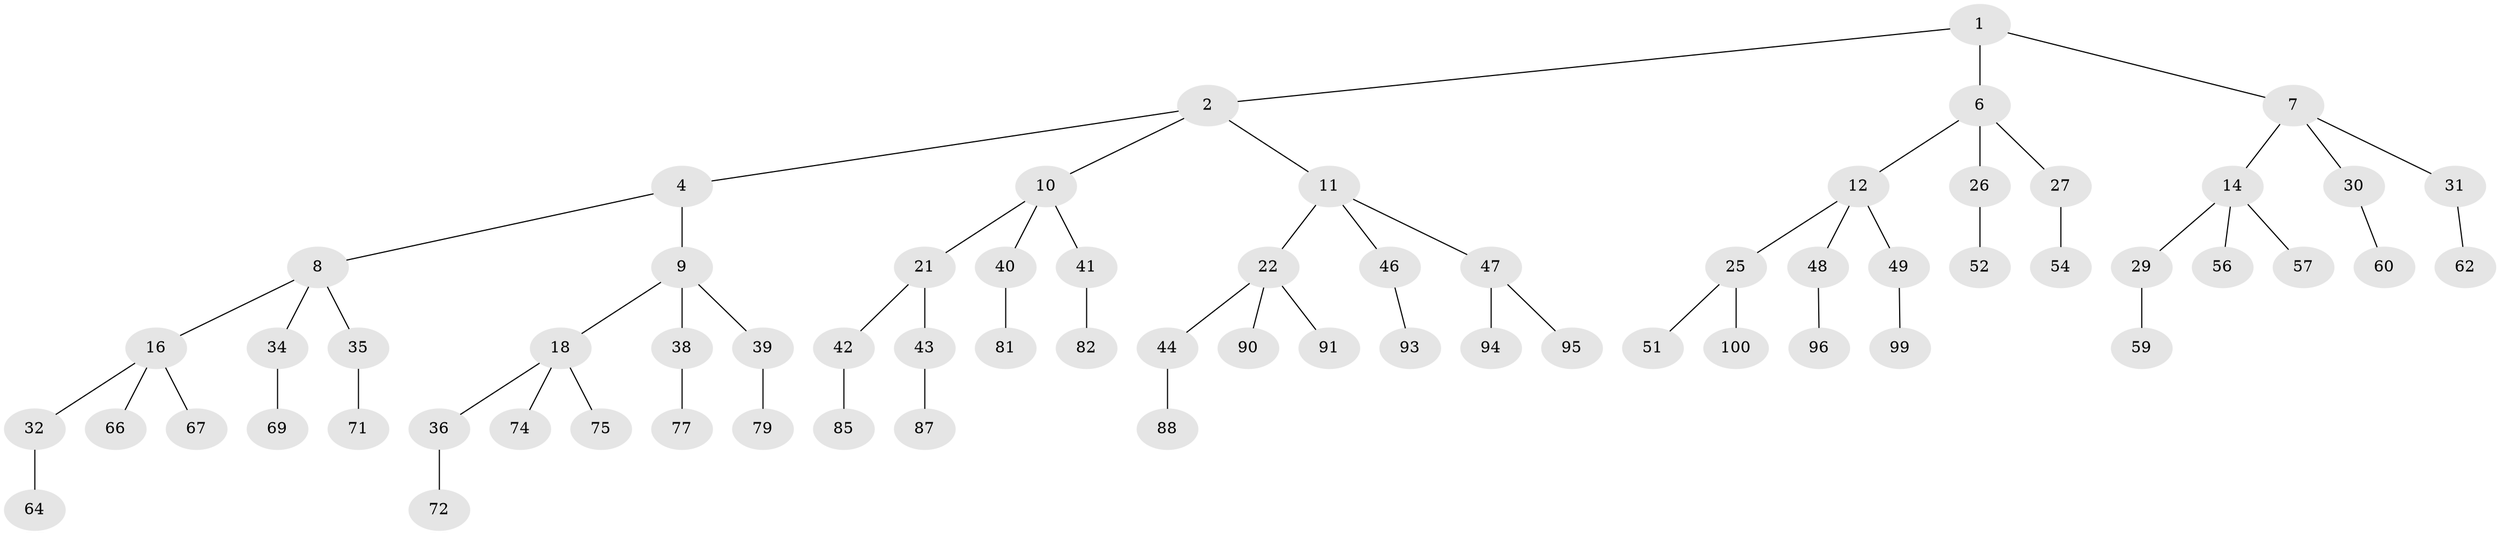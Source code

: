 // original degree distribution, {2: 0.02, 3: 0.48, 1: 0.5}
// Generated by graph-tools (version 1.1) at 2025/38/02/21/25 10:38:56]
// undirected, 67 vertices, 66 edges
graph export_dot {
graph [start="1"]
  node [color=gray90,style=filled];
  1 [super="+3"];
  2 [latent=1,super="+5"];
  4 [latent=0.5];
  6 [latent=0.5,super="+13"];
  7 [latent=0.5,super="+15"];
  8 [latent=0.333333,super="+17"];
  9 [latent=0.333333,super="+19"];
  10 [latent=0.333333,super="+20"];
  11 [latent=0.333333,super="+23"];
  12 [latent=0.333333,super="+24"];
  14 [latent=0.333333,super="+28"];
  16 [latent=0.25,super="+33"];
  18 [latent=0.25,super="+37"];
  21 [latent=0.25];
  22 [latent=0.25,super="+45"];
  25 [latent=0.25,super="+50"];
  26 [latent=0.25,super="+53"];
  27 [latent=0.25,super="+55"];
  29 [latent=0.25,super="+58"];
  30 [latent=0.25,super="+61"];
  31 [latent=0.25,super="+63"];
  32 [latent=0.2,super="+65"];
  34 [latent=0.2,super="+68"];
  35 [latent=0.2,super="+70"];
  36 [latent=0.2,super="+73"];
  38 [latent=0.2,super="+76"];
  39 [latent=0.2,super="+78"];
  40 [latent=0.2,super="+80"];
  41 [latent=0.2,super="+83"];
  42 [latent=0.2,super="+84"];
  43 [latent=0.2,super="+86"];
  44 [latent=0.2,super="+89"];
  46 [latent=0.2,super="+92"];
  47 [latent=0.2];
  48 [latent=0.2,super="+97"];
  49 [latent=0.2,super="+98"];
  51 [latent=0.2];
  52 [latent=0.2];
  54 [latent=0.2];
  56 [latent=0.2];
  57 [latent=0.2];
  59 [latent=0.2];
  60 [latent=0.2];
  62 [latent=0.2];
  64 [latent=0.166667];
  66 [latent=0.166667];
  67 [latent=0.166667];
  69 [latent=0.166667];
  71 [latent=0.166667];
  72 [latent=0.166667];
  74 [latent=0.166667];
  75 [latent=0.166667];
  77 [latent=0.166667];
  79 [latent=0.166667];
  81 [latent=0.166667];
  82 [latent=0.166667];
  85 [latent=0.166667];
  87 [latent=0.166667];
  88 [latent=0.166667];
  90 [latent=0.166667];
  91 [latent=0.166667];
  93 [latent=0.166667];
  94 [latent=0.166667];
  95 [latent=0.166667];
  96 [latent=0.166667];
  99 [latent=0.166667];
  100 [latent=0.166667];
  1 -- 2;
  1 -- 6;
  1 -- 7;
  2 -- 4;
  2 -- 11;
  2 -- 10;
  4 -- 8;
  4 -- 9;
  6 -- 12;
  6 -- 26;
  6 -- 27;
  7 -- 14;
  7 -- 31;
  7 -- 30;
  8 -- 16;
  8 -- 34;
  8 -- 35;
  9 -- 18;
  9 -- 38;
  9 -- 39;
  10 -- 21;
  10 -- 40;
  10 -- 41;
  11 -- 22;
  11 -- 46;
  11 -- 47;
  12 -- 25;
  12 -- 48;
  12 -- 49;
  14 -- 29;
  14 -- 56;
  14 -- 57;
  16 -- 32;
  16 -- 66;
  16 -- 67;
  18 -- 36;
  18 -- 75;
  18 -- 74;
  21 -- 42;
  21 -- 43;
  22 -- 44;
  22 -- 90;
  22 -- 91;
  25 -- 51;
  25 -- 100;
  26 -- 52;
  27 -- 54;
  29 -- 59;
  30 -- 60;
  31 -- 62;
  32 -- 64;
  34 -- 69;
  35 -- 71;
  36 -- 72;
  38 -- 77;
  39 -- 79;
  40 -- 81;
  41 -- 82;
  42 -- 85;
  43 -- 87;
  44 -- 88;
  46 -- 93;
  47 -- 94;
  47 -- 95;
  48 -- 96;
  49 -- 99;
}
